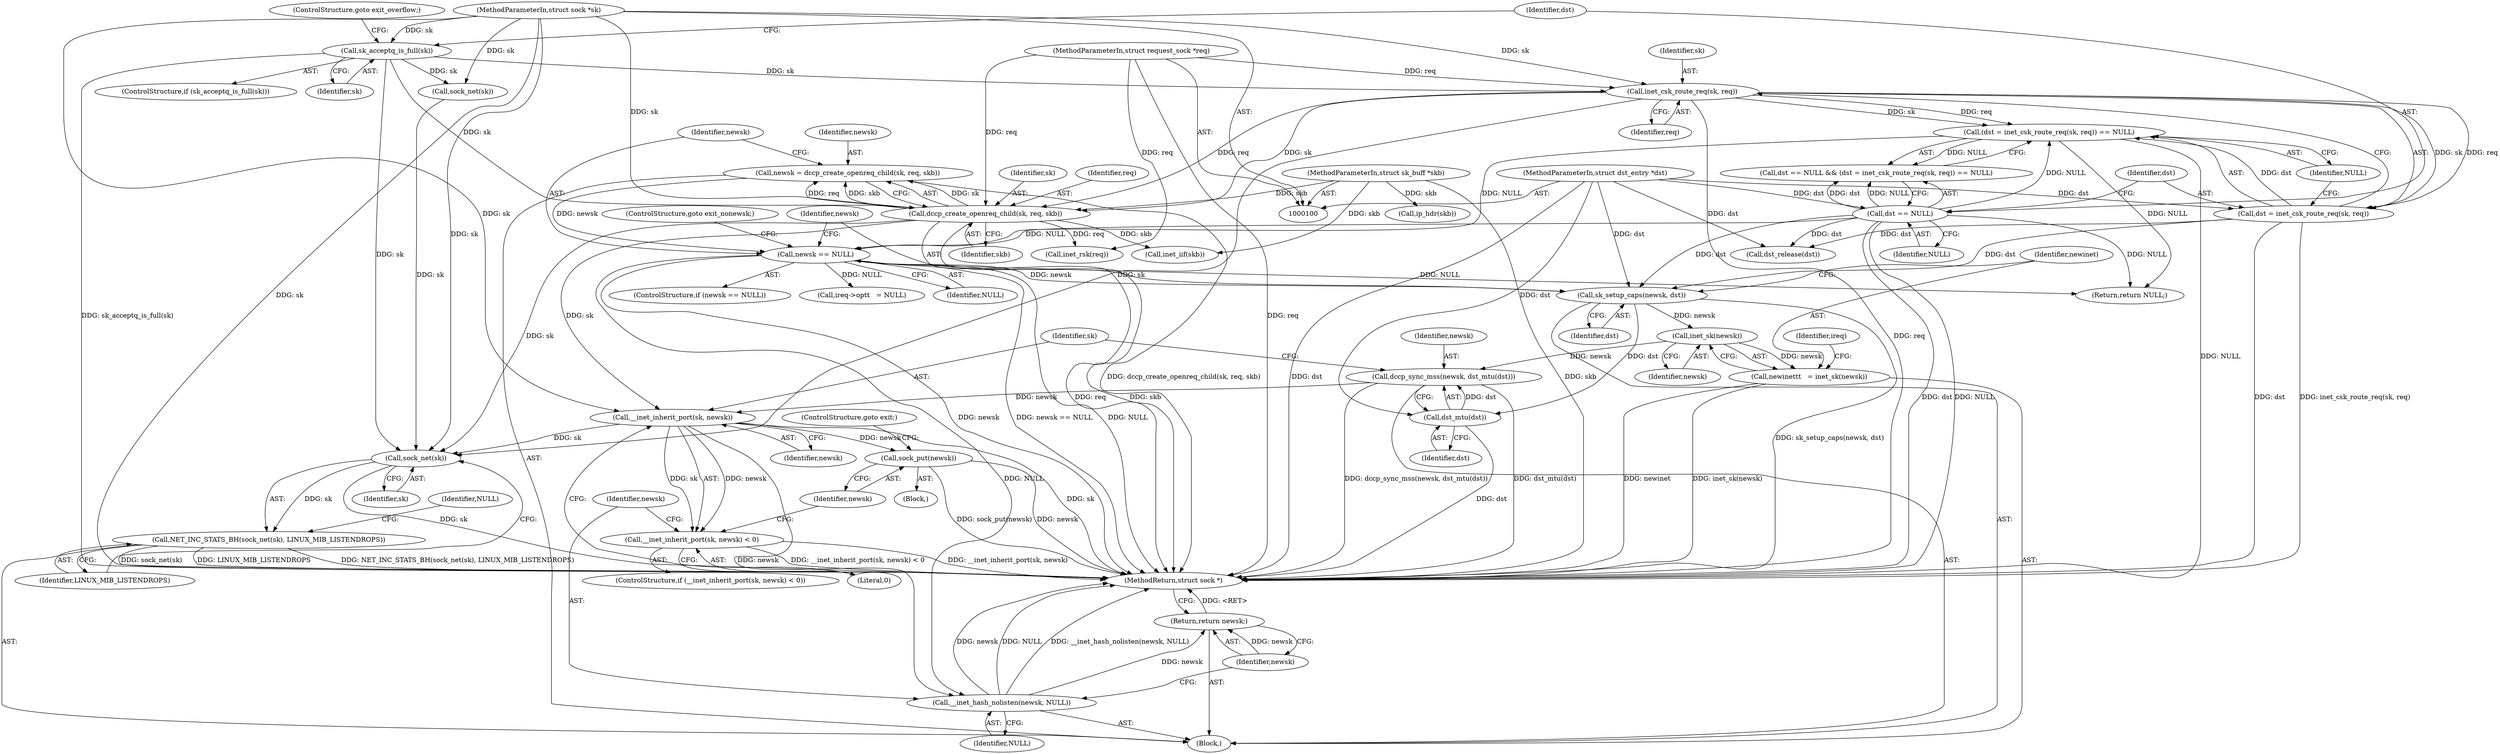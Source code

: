 digraph "0_linux_f6d8bd051c391c1c0458a30b2a7abcd939329259_0@pointer" {
"1000137" [label="(Call,sk_setup_caps(newsk, dst))"];
"1000133" [label="(Call,newsk == NULL)"];
"1000126" [label="(Call,newsk = dccp_create_openreq_child(sk, req, skb))"];
"1000128" [label="(Call,dccp_create_openreq_child(sk, req, skb))"];
"1000121" [label="(Call,inet_csk_route_req(sk, req))"];
"1000110" [label="(Call,sk_acceptq_is_full(sk))"];
"1000101" [label="(MethodParameterIn,struct sock *sk)"];
"1000103" [label="(MethodParameterIn,struct request_sock *req)"];
"1000102" [label="(MethodParameterIn,struct sk_buff *skb)"];
"1000115" [label="(Call,dst == NULL)"];
"1000104" [label="(MethodParameterIn,struct dst_entry *dst)"];
"1000118" [label="(Call,(dst = inet_csk_route_req(sk, req)) == NULL)"];
"1000119" [label="(Call,dst = inet_csk_route_req(sk, req))"];
"1000142" [label="(Call,inet_sk(newsk))"];
"1000140" [label="(Call,newinet\t\t   = inet_sk(newsk))"];
"1000200" [label="(Call,dccp_sync_mss(newsk, dst_mtu(dst)))"];
"1000206" [label="(Call,__inet_inherit_port(sk, newsk))"];
"1000205" [label="(Call,__inet_inherit_port(sk, newsk) < 0)"];
"1000211" [label="(Call,sock_put(newsk))"];
"1000214" [label="(Call,__inet_hash_nolisten(newsk, NULL))"];
"1000217" [label="(Return,return newsk;)"];
"1000229" [label="(Call,sock_net(sk))"];
"1000228" [label="(Call,NET_INC_STATS_BH(sock_net(sk), LINUX_MIB_LISTENDROPS))"];
"1000202" [label="(Call,dst_mtu(dst))"];
"1000214" [label="(Call,__inet_hash_nolisten(newsk, NULL))"];
"1000218" [label="(Identifier,newsk)"];
"1000142" [label="(Call,inet_sk(newsk))"];
"1000217" [label="(Return,return newsk;)"];
"1000118" [label="(Call,(dst = inet_csk_route_req(sk, req)) == NULL)"];
"1000213" [label="(ControlStructure,goto exit;)"];
"1000130" [label="(Identifier,req)"];
"1000139" [label="(Identifier,dst)"];
"1000232" [label="(Return,return NULL;)"];
"1000129" [label="(Identifier,sk)"];
"1000111" [label="(Identifier,sk)"];
"1000119" [label="(Call,dst = inet_csk_route_req(sk, req))"];
"1000200" [label="(Call,dccp_sync_mss(newsk, dst_mtu(dst)))"];
"1000211" [label="(Call,sock_put(newsk))"];
"1000207" [label="(Identifier,sk)"];
"1000114" [label="(Call,dst == NULL && (dst = inet_csk_route_req(sk, req)) == NULL)"];
"1000202" [label="(Call,dst_mtu(dst))"];
"1000216" [label="(Identifier,NULL)"];
"1000208" [label="(Identifier,newsk)"];
"1000212" [label="(Identifier,newsk)"];
"1000203" [label="(Identifier,dst)"];
"1000105" [label="(Block,)"];
"1000132" [label="(ControlStructure,if (newsk == NULL))"];
"1000120" [label="(Identifier,dst)"];
"1000230" [label="(Identifier,sk)"];
"1000201" [label="(Identifier,newsk)"];
"1000103" [label="(MethodParameterIn,struct request_sock *req)"];
"1000143" [label="(Identifier,newsk)"];
"1000210" [label="(Block,)"];
"1000134" [label="(Identifier,newsk)"];
"1000122" [label="(Identifier,sk)"];
"1000115" [label="(Call,dst == NULL)"];
"1000140" [label="(Call,newinet\t\t   = inet_sk(newsk))"];
"1000104" [label="(MethodParameterIn,struct dst_entry *dst)"];
"1000102" [label="(MethodParameterIn,struct sk_buff *skb)"];
"1000206" [label="(Call,__inet_inherit_port(sk, newsk))"];
"1000126" [label="(Call,newsk = dccp_create_openreq_child(sk, req, skb))"];
"1000185" [label="(Call,inet_iif(skb))"];
"1000141" [label="(Identifier,newinet)"];
"1000176" [label="(Call,ireq->opt\t   = NULL)"];
"1000110" [label="(Call,sk_acceptq_is_full(sk))"];
"1000117" [label="(Identifier,NULL)"];
"1000215" [label="(Identifier,newsk)"];
"1000135" [label="(Identifier,NULL)"];
"1000123" [label="(Identifier,req)"];
"1000128" [label="(Call,dccp_create_openreq_child(sk, req, skb))"];
"1000136" [label="(ControlStructure,goto exit_nonewsk;)"];
"1000124" [label="(Identifier,NULL)"];
"1000209" [label="(Literal,0)"];
"1000116" [label="(Identifier,dst)"];
"1000133" [label="(Call,newsk == NULL)"];
"1000233" [label="(Identifier,NULL)"];
"1000228" [label="(Call,NET_INC_STATS_BH(sock_net(sk), LINUX_MIB_LISTENDROPS))"];
"1000192" [label="(Call,ip_hdr(skb))"];
"1000109" [label="(ControlStructure,if (sk_acceptq_is_full(sk)))"];
"1000231" [label="(Identifier,LINUX_MIB_LISTENDROPS)"];
"1000138" [label="(Identifier,newsk)"];
"1000225" [label="(Call,dst_release(dst))"];
"1000127" [label="(Identifier,newsk)"];
"1000205" [label="(Call,__inet_inherit_port(sk, newsk) < 0)"];
"1000204" [label="(ControlStructure,if (__inet_inherit_port(sk, newsk) < 0))"];
"1000131" [label="(Identifier,skb)"];
"1000112" [label="(ControlStructure,goto exit_overflow;)"];
"1000234" [label="(MethodReturn,struct sock *)"];
"1000121" [label="(Call,inet_csk_route_req(sk, req))"];
"1000137" [label="(Call,sk_setup_caps(newsk, dst))"];
"1000146" [label="(Call,inet_rsk(req))"];
"1000101" [label="(MethodParameterIn,struct sock *sk)"];
"1000221" [label="(Call,sock_net(sk))"];
"1000145" [label="(Identifier,ireq)"];
"1000229" [label="(Call,sock_net(sk))"];
"1000137" -> "1000105"  [label="AST: "];
"1000137" -> "1000139"  [label="CFG: "];
"1000138" -> "1000137"  [label="AST: "];
"1000139" -> "1000137"  [label="AST: "];
"1000141" -> "1000137"  [label="CFG: "];
"1000137" -> "1000234"  [label="DDG: sk_setup_caps(newsk, dst)"];
"1000133" -> "1000137"  [label="DDG: newsk"];
"1000119" -> "1000137"  [label="DDG: dst"];
"1000115" -> "1000137"  [label="DDG: dst"];
"1000104" -> "1000137"  [label="DDG: dst"];
"1000137" -> "1000142"  [label="DDG: newsk"];
"1000137" -> "1000202"  [label="DDG: dst"];
"1000133" -> "1000132"  [label="AST: "];
"1000133" -> "1000135"  [label="CFG: "];
"1000134" -> "1000133"  [label="AST: "];
"1000135" -> "1000133"  [label="AST: "];
"1000136" -> "1000133"  [label="CFG: "];
"1000138" -> "1000133"  [label="CFG: "];
"1000133" -> "1000234"  [label="DDG: newsk"];
"1000133" -> "1000234"  [label="DDG: newsk == NULL"];
"1000133" -> "1000234"  [label="DDG: NULL"];
"1000126" -> "1000133"  [label="DDG: newsk"];
"1000115" -> "1000133"  [label="DDG: NULL"];
"1000118" -> "1000133"  [label="DDG: NULL"];
"1000133" -> "1000176"  [label="DDG: NULL"];
"1000133" -> "1000214"  [label="DDG: NULL"];
"1000133" -> "1000232"  [label="DDG: NULL"];
"1000126" -> "1000105"  [label="AST: "];
"1000126" -> "1000128"  [label="CFG: "];
"1000127" -> "1000126"  [label="AST: "];
"1000128" -> "1000126"  [label="AST: "];
"1000134" -> "1000126"  [label="CFG: "];
"1000126" -> "1000234"  [label="DDG: dccp_create_openreq_child(sk, req, skb)"];
"1000128" -> "1000126"  [label="DDG: sk"];
"1000128" -> "1000126"  [label="DDG: req"];
"1000128" -> "1000126"  [label="DDG: skb"];
"1000128" -> "1000131"  [label="CFG: "];
"1000129" -> "1000128"  [label="AST: "];
"1000130" -> "1000128"  [label="AST: "];
"1000131" -> "1000128"  [label="AST: "];
"1000128" -> "1000234"  [label="DDG: req"];
"1000128" -> "1000234"  [label="DDG: skb"];
"1000121" -> "1000128"  [label="DDG: sk"];
"1000121" -> "1000128"  [label="DDG: req"];
"1000110" -> "1000128"  [label="DDG: sk"];
"1000101" -> "1000128"  [label="DDG: sk"];
"1000103" -> "1000128"  [label="DDG: req"];
"1000102" -> "1000128"  [label="DDG: skb"];
"1000128" -> "1000146"  [label="DDG: req"];
"1000128" -> "1000185"  [label="DDG: skb"];
"1000128" -> "1000206"  [label="DDG: sk"];
"1000128" -> "1000229"  [label="DDG: sk"];
"1000121" -> "1000119"  [label="AST: "];
"1000121" -> "1000123"  [label="CFG: "];
"1000122" -> "1000121"  [label="AST: "];
"1000123" -> "1000121"  [label="AST: "];
"1000119" -> "1000121"  [label="CFG: "];
"1000121" -> "1000234"  [label="DDG: req"];
"1000121" -> "1000118"  [label="DDG: sk"];
"1000121" -> "1000118"  [label="DDG: req"];
"1000121" -> "1000119"  [label="DDG: sk"];
"1000121" -> "1000119"  [label="DDG: req"];
"1000110" -> "1000121"  [label="DDG: sk"];
"1000101" -> "1000121"  [label="DDG: sk"];
"1000103" -> "1000121"  [label="DDG: req"];
"1000121" -> "1000229"  [label="DDG: sk"];
"1000110" -> "1000109"  [label="AST: "];
"1000110" -> "1000111"  [label="CFG: "];
"1000111" -> "1000110"  [label="AST: "];
"1000112" -> "1000110"  [label="CFG: "];
"1000116" -> "1000110"  [label="CFG: "];
"1000110" -> "1000234"  [label="DDG: sk_acceptq_is_full(sk)"];
"1000101" -> "1000110"  [label="DDG: sk"];
"1000110" -> "1000221"  [label="DDG: sk"];
"1000110" -> "1000229"  [label="DDG: sk"];
"1000101" -> "1000100"  [label="AST: "];
"1000101" -> "1000234"  [label="DDG: sk"];
"1000101" -> "1000206"  [label="DDG: sk"];
"1000101" -> "1000221"  [label="DDG: sk"];
"1000101" -> "1000229"  [label="DDG: sk"];
"1000103" -> "1000100"  [label="AST: "];
"1000103" -> "1000234"  [label="DDG: req"];
"1000103" -> "1000146"  [label="DDG: req"];
"1000102" -> "1000100"  [label="AST: "];
"1000102" -> "1000234"  [label="DDG: skb"];
"1000102" -> "1000185"  [label="DDG: skb"];
"1000102" -> "1000192"  [label="DDG: skb"];
"1000115" -> "1000114"  [label="AST: "];
"1000115" -> "1000117"  [label="CFG: "];
"1000116" -> "1000115"  [label="AST: "];
"1000117" -> "1000115"  [label="AST: "];
"1000120" -> "1000115"  [label="CFG: "];
"1000114" -> "1000115"  [label="CFG: "];
"1000115" -> "1000234"  [label="DDG: NULL"];
"1000115" -> "1000234"  [label="DDG: dst"];
"1000115" -> "1000114"  [label="DDG: dst"];
"1000115" -> "1000114"  [label="DDG: NULL"];
"1000104" -> "1000115"  [label="DDG: dst"];
"1000115" -> "1000118"  [label="DDG: NULL"];
"1000115" -> "1000225"  [label="DDG: dst"];
"1000115" -> "1000232"  [label="DDG: NULL"];
"1000104" -> "1000100"  [label="AST: "];
"1000104" -> "1000234"  [label="DDG: dst"];
"1000104" -> "1000119"  [label="DDG: dst"];
"1000104" -> "1000202"  [label="DDG: dst"];
"1000104" -> "1000225"  [label="DDG: dst"];
"1000118" -> "1000114"  [label="AST: "];
"1000118" -> "1000124"  [label="CFG: "];
"1000119" -> "1000118"  [label="AST: "];
"1000124" -> "1000118"  [label="AST: "];
"1000114" -> "1000118"  [label="CFG: "];
"1000118" -> "1000234"  [label="DDG: NULL"];
"1000118" -> "1000114"  [label="DDG: NULL"];
"1000119" -> "1000118"  [label="DDG: dst"];
"1000118" -> "1000232"  [label="DDG: NULL"];
"1000120" -> "1000119"  [label="AST: "];
"1000124" -> "1000119"  [label="CFG: "];
"1000119" -> "1000234"  [label="DDG: inet_csk_route_req(sk, req)"];
"1000119" -> "1000234"  [label="DDG: dst"];
"1000119" -> "1000225"  [label="DDG: dst"];
"1000142" -> "1000140"  [label="AST: "];
"1000142" -> "1000143"  [label="CFG: "];
"1000143" -> "1000142"  [label="AST: "];
"1000140" -> "1000142"  [label="CFG: "];
"1000142" -> "1000140"  [label="DDG: newsk"];
"1000142" -> "1000200"  [label="DDG: newsk"];
"1000140" -> "1000105"  [label="AST: "];
"1000141" -> "1000140"  [label="AST: "];
"1000145" -> "1000140"  [label="CFG: "];
"1000140" -> "1000234"  [label="DDG: inet_sk(newsk)"];
"1000140" -> "1000234"  [label="DDG: newinet"];
"1000200" -> "1000105"  [label="AST: "];
"1000200" -> "1000202"  [label="CFG: "];
"1000201" -> "1000200"  [label="AST: "];
"1000202" -> "1000200"  [label="AST: "];
"1000207" -> "1000200"  [label="CFG: "];
"1000200" -> "1000234"  [label="DDG: dccp_sync_mss(newsk, dst_mtu(dst))"];
"1000200" -> "1000234"  [label="DDG: dst_mtu(dst)"];
"1000202" -> "1000200"  [label="DDG: dst"];
"1000200" -> "1000206"  [label="DDG: newsk"];
"1000206" -> "1000205"  [label="AST: "];
"1000206" -> "1000208"  [label="CFG: "];
"1000207" -> "1000206"  [label="AST: "];
"1000208" -> "1000206"  [label="AST: "];
"1000209" -> "1000206"  [label="CFG: "];
"1000206" -> "1000234"  [label="DDG: sk"];
"1000206" -> "1000205"  [label="DDG: sk"];
"1000206" -> "1000205"  [label="DDG: newsk"];
"1000206" -> "1000211"  [label="DDG: newsk"];
"1000206" -> "1000214"  [label="DDG: newsk"];
"1000206" -> "1000229"  [label="DDG: sk"];
"1000205" -> "1000204"  [label="AST: "];
"1000205" -> "1000209"  [label="CFG: "];
"1000209" -> "1000205"  [label="AST: "];
"1000212" -> "1000205"  [label="CFG: "];
"1000215" -> "1000205"  [label="CFG: "];
"1000205" -> "1000234"  [label="DDG: __inet_inherit_port(sk, newsk)"];
"1000205" -> "1000234"  [label="DDG: __inet_inherit_port(sk, newsk) < 0"];
"1000211" -> "1000210"  [label="AST: "];
"1000211" -> "1000212"  [label="CFG: "];
"1000212" -> "1000211"  [label="AST: "];
"1000213" -> "1000211"  [label="CFG: "];
"1000211" -> "1000234"  [label="DDG: newsk"];
"1000211" -> "1000234"  [label="DDG: sock_put(newsk)"];
"1000214" -> "1000105"  [label="AST: "];
"1000214" -> "1000216"  [label="CFG: "];
"1000215" -> "1000214"  [label="AST: "];
"1000216" -> "1000214"  [label="AST: "];
"1000218" -> "1000214"  [label="CFG: "];
"1000214" -> "1000234"  [label="DDG: NULL"];
"1000214" -> "1000234"  [label="DDG: __inet_hash_nolisten(newsk, NULL)"];
"1000214" -> "1000234"  [label="DDG: newsk"];
"1000214" -> "1000217"  [label="DDG: newsk"];
"1000217" -> "1000105"  [label="AST: "];
"1000217" -> "1000218"  [label="CFG: "];
"1000218" -> "1000217"  [label="AST: "];
"1000234" -> "1000217"  [label="CFG: "];
"1000217" -> "1000234"  [label="DDG: <RET>"];
"1000218" -> "1000217"  [label="DDG: newsk"];
"1000229" -> "1000228"  [label="AST: "];
"1000229" -> "1000230"  [label="CFG: "];
"1000230" -> "1000229"  [label="AST: "];
"1000231" -> "1000229"  [label="CFG: "];
"1000229" -> "1000234"  [label="DDG: sk"];
"1000229" -> "1000228"  [label="DDG: sk"];
"1000221" -> "1000229"  [label="DDG: sk"];
"1000228" -> "1000105"  [label="AST: "];
"1000228" -> "1000231"  [label="CFG: "];
"1000231" -> "1000228"  [label="AST: "];
"1000233" -> "1000228"  [label="CFG: "];
"1000228" -> "1000234"  [label="DDG: NET_INC_STATS_BH(sock_net(sk), LINUX_MIB_LISTENDROPS)"];
"1000228" -> "1000234"  [label="DDG: sock_net(sk)"];
"1000228" -> "1000234"  [label="DDG: LINUX_MIB_LISTENDROPS"];
"1000202" -> "1000203"  [label="CFG: "];
"1000203" -> "1000202"  [label="AST: "];
"1000202" -> "1000234"  [label="DDG: dst"];
}
